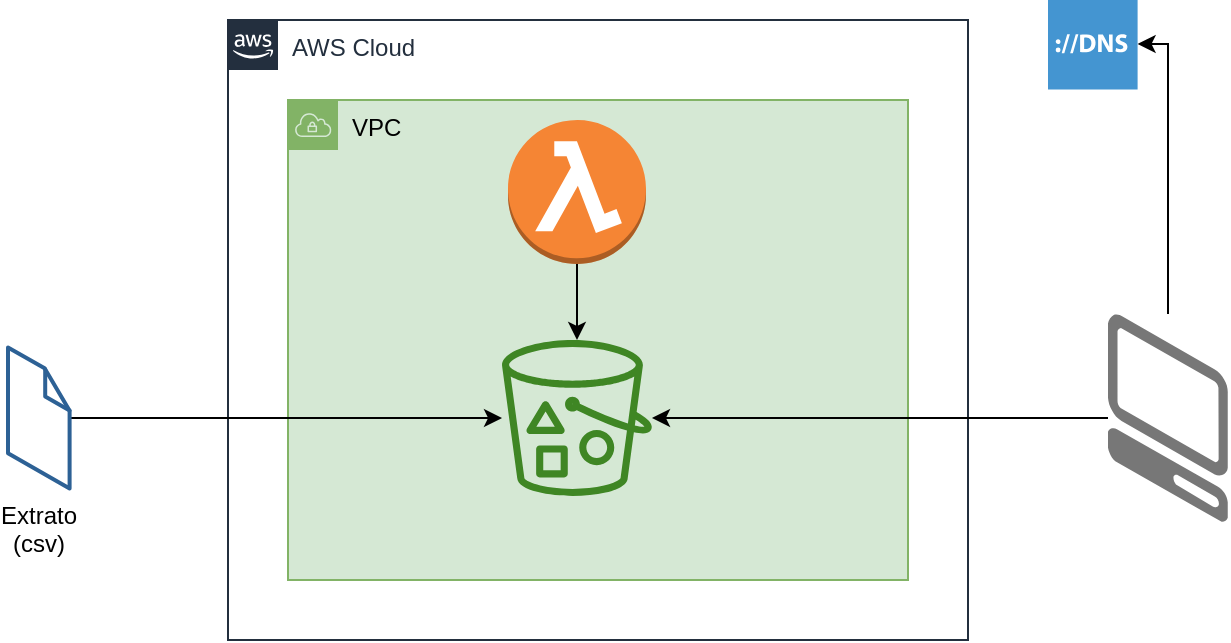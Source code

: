 <mxfile version="20.7.4" type="device"><diagram id="3S7vSUYJdOcIKy_IGYb3" name="Page-1"><mxGraphModel dx="1050" dy="630" grid="1" gridSize="10" guides="1" tooltips="1" connect="1" arrows="1" fold="1" page="1" pageScale="1" pageWidth="850" pageHeight="1100" math="0" shadow="0"><root><mxCell id="0"/><mxCell id="1" parent="0"/><mxCell id="m6fssaEE_BeAEdV-jlWg-3" value="AWS Cloud" style="points=[[0,0],[0.25,0],[0.5,0],[0.75,0],[1,0],[1,0.25],[1,0.5],[1,0.75],[1,1],[0.75,1],[0.5,1],[0.25,1],[0,1],[0,0.75],[0,0.5],[0,0.25]];outlineConnect=0;gradientColor=none;html=1;whiteSpace=wrap;fontSize=12;fontStyle=0;container=1;pointerEvents=0;collapsible=0;recursiveResize=0;shape=mxgraph.aws4.group;grIcon=mxgraph.aws4.group_aws_cloud_alt;strokeColor=#232F3E;fillColor=none;verticalAlign=top;align=left;spacingLeft=30;fontColor=#232F3E;dashed=0;" parent="1" vertex="1"><mxGeometry x="270" y="60" width="370" height="310" as="geometry"/></mxCell><mxCell id="m6fssaEE_BeAEdV-jlWg-16" value="VPC" style="points=[[0,0],[0.25,0],[0.5,0],[0.75,0],[1,0],[1,0.25],[1,0.5],[1,0.75],[1,1],[0.75,1],[0.5,1],[0.25,1],[0,1],[0,0.75],[0,0.5],[0,0.25]];outlineConnect=0;html=1;whiteSpace=wrap;fontSize=12;fontStyle=0;container=1;pointerEvents=0;collapsible=0;recursiveResize=0;shape=mxgraph.aws4.group;grIcon=mxgraph.aws4.group_vpc;strokeColor=#82b366;fillColor=#d5e8d4;verticalAlign=top;align=left;spacingLeft=30;dashed=0;" parent="m6fssaEE_BeAEdV-jlWg-3" vertex="1"><mxGeometry x="30" y="40" width="310" height="240" as="geometry"/></mxCell><mxCell id="m6fssaEE_BeAEdV-jlWg-4" value="" style="outlineConnect=0;dashed=0;verticalLabelPosition=bottom;verticalAlign=top;align=center;html=1;shape=mxgraph.aws3.lambda_function;fillColor=#F58534;gradientColor=none;" parent="m6fssaEE_BeAEdV-jlWg-16" vertex="1"><mxGeometry x="110" y="10.0" width="69" height="72" as="geometry"/></mxCell><mxCell id="m6fssaEE_BeAEdV-jlWg-10" style="edgeStyle=orthogonalEdgeStyle;rounded=0;orthogonalLoop=1;jettySize=auto;html=1;" parent="m6fssaEE_BeAEdV-jlWg-3" source="m6fssaEE_BeAEdV-jlWg-4" target="m6fssaEE_BeAEdV-jlWg-5" edge="1"><mxGeometry relative="1" as="geometry"/></mxCell><mxCell id="m6fssaEE_BeAEdV-jlWg-5" value="" style="sketch=0;outlineConnect=0;fontColor=#232F3E;gradientColor=none;fillColor=#3F8624;strokeColor=none;dashed=0;verticalLabelPosition=bottom;verticalAlign=top;align=center;html=1;fontSize=12;fontStyle=0;aspect=fixed;pointerEvents=1;shape=mxgraph.aws4.bucket_with_objects;" parent="m6fssaEE_BeAEdV-jlWg-3" vertex="1"><mxGeometry x="137" y="160" width="75" height="78" as="geometry"/></mxCell><mxCell id="DLUarunh8g8CLE5renwg-1" style="edgeStyle=orthogonalEdgeStyle;rounded=0;orthogonalLoop=1;jettySize=auto;html=1;" edge="1" parent="1" source="m6fssaEE_BeAEdV-jlWg-1" target="m6fssaEE_BeAEdV-jlWg-5"><mxGeometry relative="1" as="geometry"/></mxCell><mxCell id="m6fssaEE_BeAEdV-jlWg-1" value="Extrato&lt;br&gt;(csv)" style="verticalLabelPosition=bottom;html=1;verticalAlign=top;strokeWidth=1;align=center;outlineConnect=0;dashed=0;outlineConnect=0;shape=mxgraph.aws3d.file;aspect=fixed;strokeColor=#2d6195;fillColor=#ffffff;" parent="1" vertex="1"><mxGeometry x="160" y="223.7" width="30.8" height="70.6" as="geometry"/></mxCell><mxCell id="m6fssaEE_BeAEdV-jlWg-12" style="edgeStyle=orthogonalEdgeStyle;rounded=0;orthogonalLoop=1;jettySize=auto;html=1;" parent="1" source="m6fssaEE_BeAEdV-jlWg-6" target="m6fssaEE_BeAEdV-jlWg-5" edge="1"><mxGeometry relative="1" as="geometry"/></mxCell><mxCell id="m6fssaEE_BeAEdV-jlWg-14" style="edgeStyle=orthogonalEdgeStyle;rounded=0;orthogonalLoop=1;jettySize=auto;html=1;" parent="1" source="m6fssaEE_BeAEdV-jlWg-6" target="m6fssaEE_BeAEdV-jlWg-13" edge="1"><mxGeometry relative="1" as="geometry"><Array as="points"><mxPoint x="740" y="72"/></Array></mxGeometry></mxCell><mxCell id="m6fssaEE_BeAEdV-jlWg-6" value="" style="verticalLabelPosition=bottom;html=1;verticalAlign=top;strokeWidth=1;align=center;outlineConnect=0;dashed=0;outlineConnect=0;shape=mxgraph.aws3d.client;aspect=fixed;strokeColor=none;fillColor=#777777;" parent="1" vertex="1"><mxGeometry x="710" y="207" width="60" height="104" as="geometry"/></mxCell><mxCell id="m6fssaEE_BeAEdV-jlWg-13" value="" style="shadow=0;dashed=0;html=1;strokeColor=none;fillColor=#4495D1;labelPosition=center;verticalLabelPosition=bottom;verticalAlign=top;align=center;outlineConnect=0;shape=mxgraph.veeam.dns;" parent="1" vertex="1"><mxGeometry x="680" y="50" width="44.8" height="44.8" as="geometry"/></mxCell></root></mxGraphModel></diagram></mxfile>